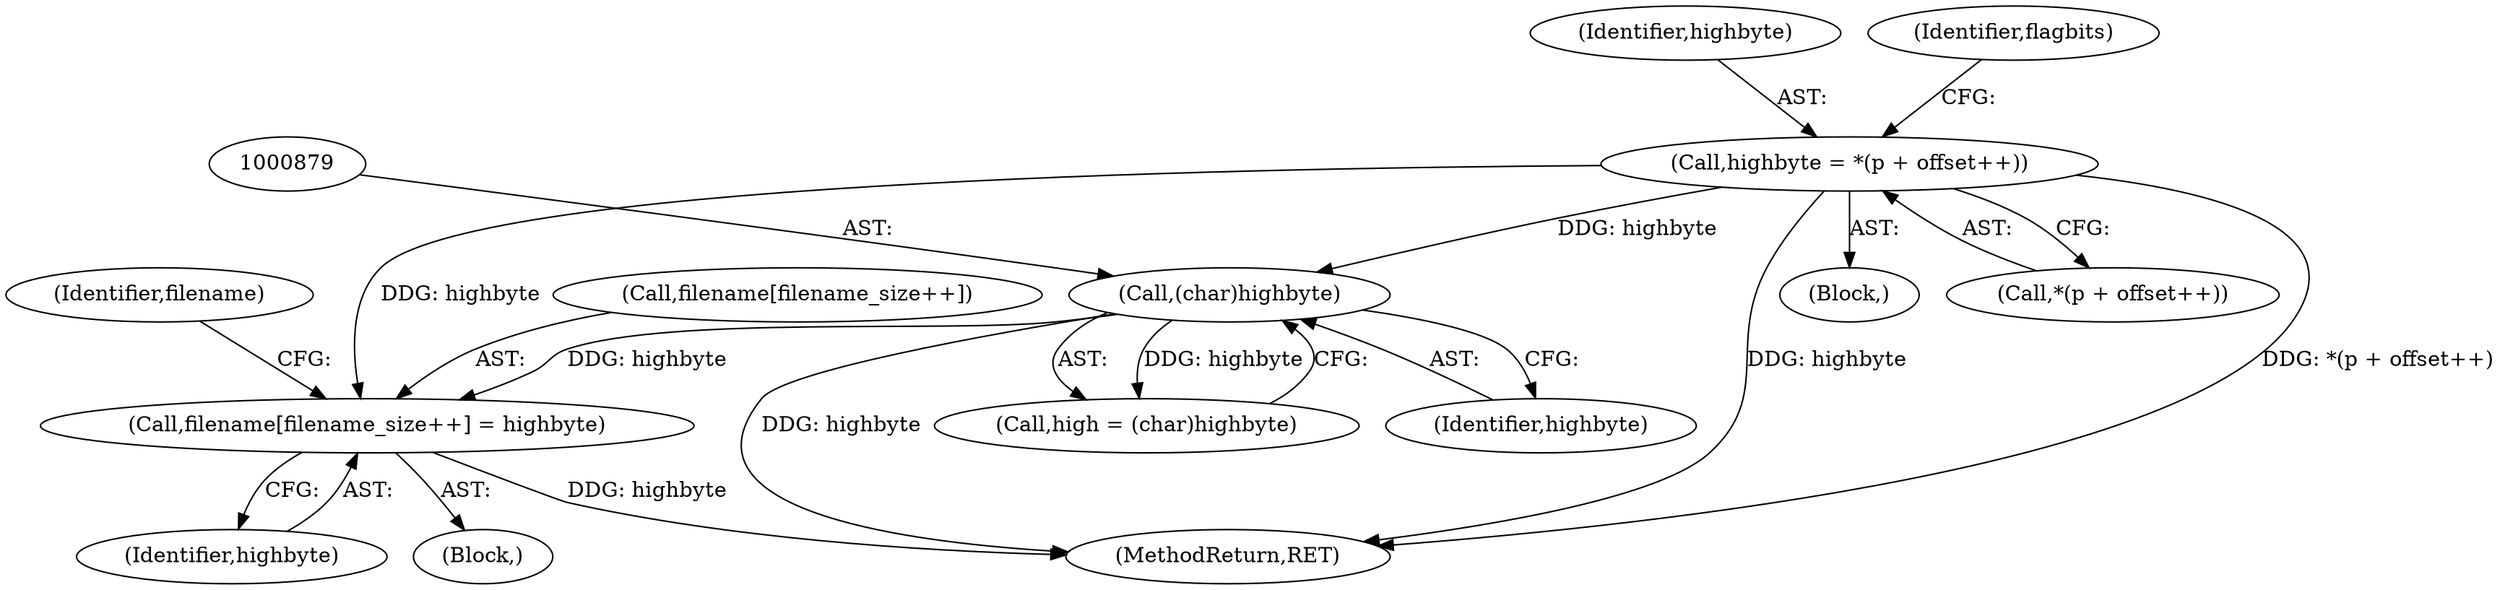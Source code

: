 digraph "0_libarchive_5562545b5562f6d12a4ef991fae158bf4ccf92b6@array" {
"1000810" [label="(Call,filename[filename_size++] = highbyte)"];
"1000745" [label="(Call,highbyte = *(p + offset++))"];
"1000878" [label="(Call,(char)highbyte)"];
"1000746" [label="(Identifier,highbyte)"];
"1000815" [label="(Identifier,highbyte)"];
"1000720" [label="(Block,)"];
"1000747" [label="(Call,*(p + offset++))"];
"1000811" [label="(Call,filename[filename_size++])"];
"1000790" [label="(Block,)"];
"1000753" [label="(Identifier,flagbits)"];
"1000810" [label="(Call,filename[filename_size++] = highbyte)"];
"1000878" [label="(Call,(char)highbyte)"];
"1000876" [label="(Call,high = (char)highbyte)"];
"1001741" [label="(MethodReturn,RET)"];
"1000745" [label="(Call,highbyte = *(p + offset++))"];
"1000880" [label="(Identifier,highbyte)"];
"1000818" [label="(Identifier,filename)"];
"1000810" -> "1000790"  [label="AST: "];
"1000810" -> "1000815"  [label="CFG: "];
"1000811" -> "1000810"  [label="AST: "];
"1000815" -> "1000810"  [label="AST: "];
"1000818" -> "1000810"  [label="CFG: "];
"1000810" -> "1001741"  [label="DDG: highbyte"];
"1000745" -> "1000810"  [label="DDG: highbyte"];
"1000878" -> "1000810"  [label="DDG: highbyte"];
"1000745" -> "1000720"  [label="AST: "];
"1000745" -> "1000747"  [label="CFG: "];
"1000746" -> "1000745"  [label="AST: "];
"1000747" -> "1000745"  [label="AST: "];
"1000753" -> "1000745"  [label="CFG: "];
"1000745" -> "1001741"  [label="DDG: *(p + offset++)"];
"1000745" -> "1001741"  [label="DDG: highbyte"];
"1000745" -> "1000878"  [label="DDG: highbyte"];
"1000878" -> "1000876"  [label="AST: "];
"1000878" -> "1000880"  [label="CFG: "];
"1000879" -> "1000878"  [label="AST: "];
"1000880" -> "1000878"  [label="AST: "];
"1000876" -> "1000878"  [label="CFG: "];
"1000878" -> "1001741"  [label="DDG: highbyte"];
"1000878" -> "1000876"  [label="DDG: highbyte"];
}
